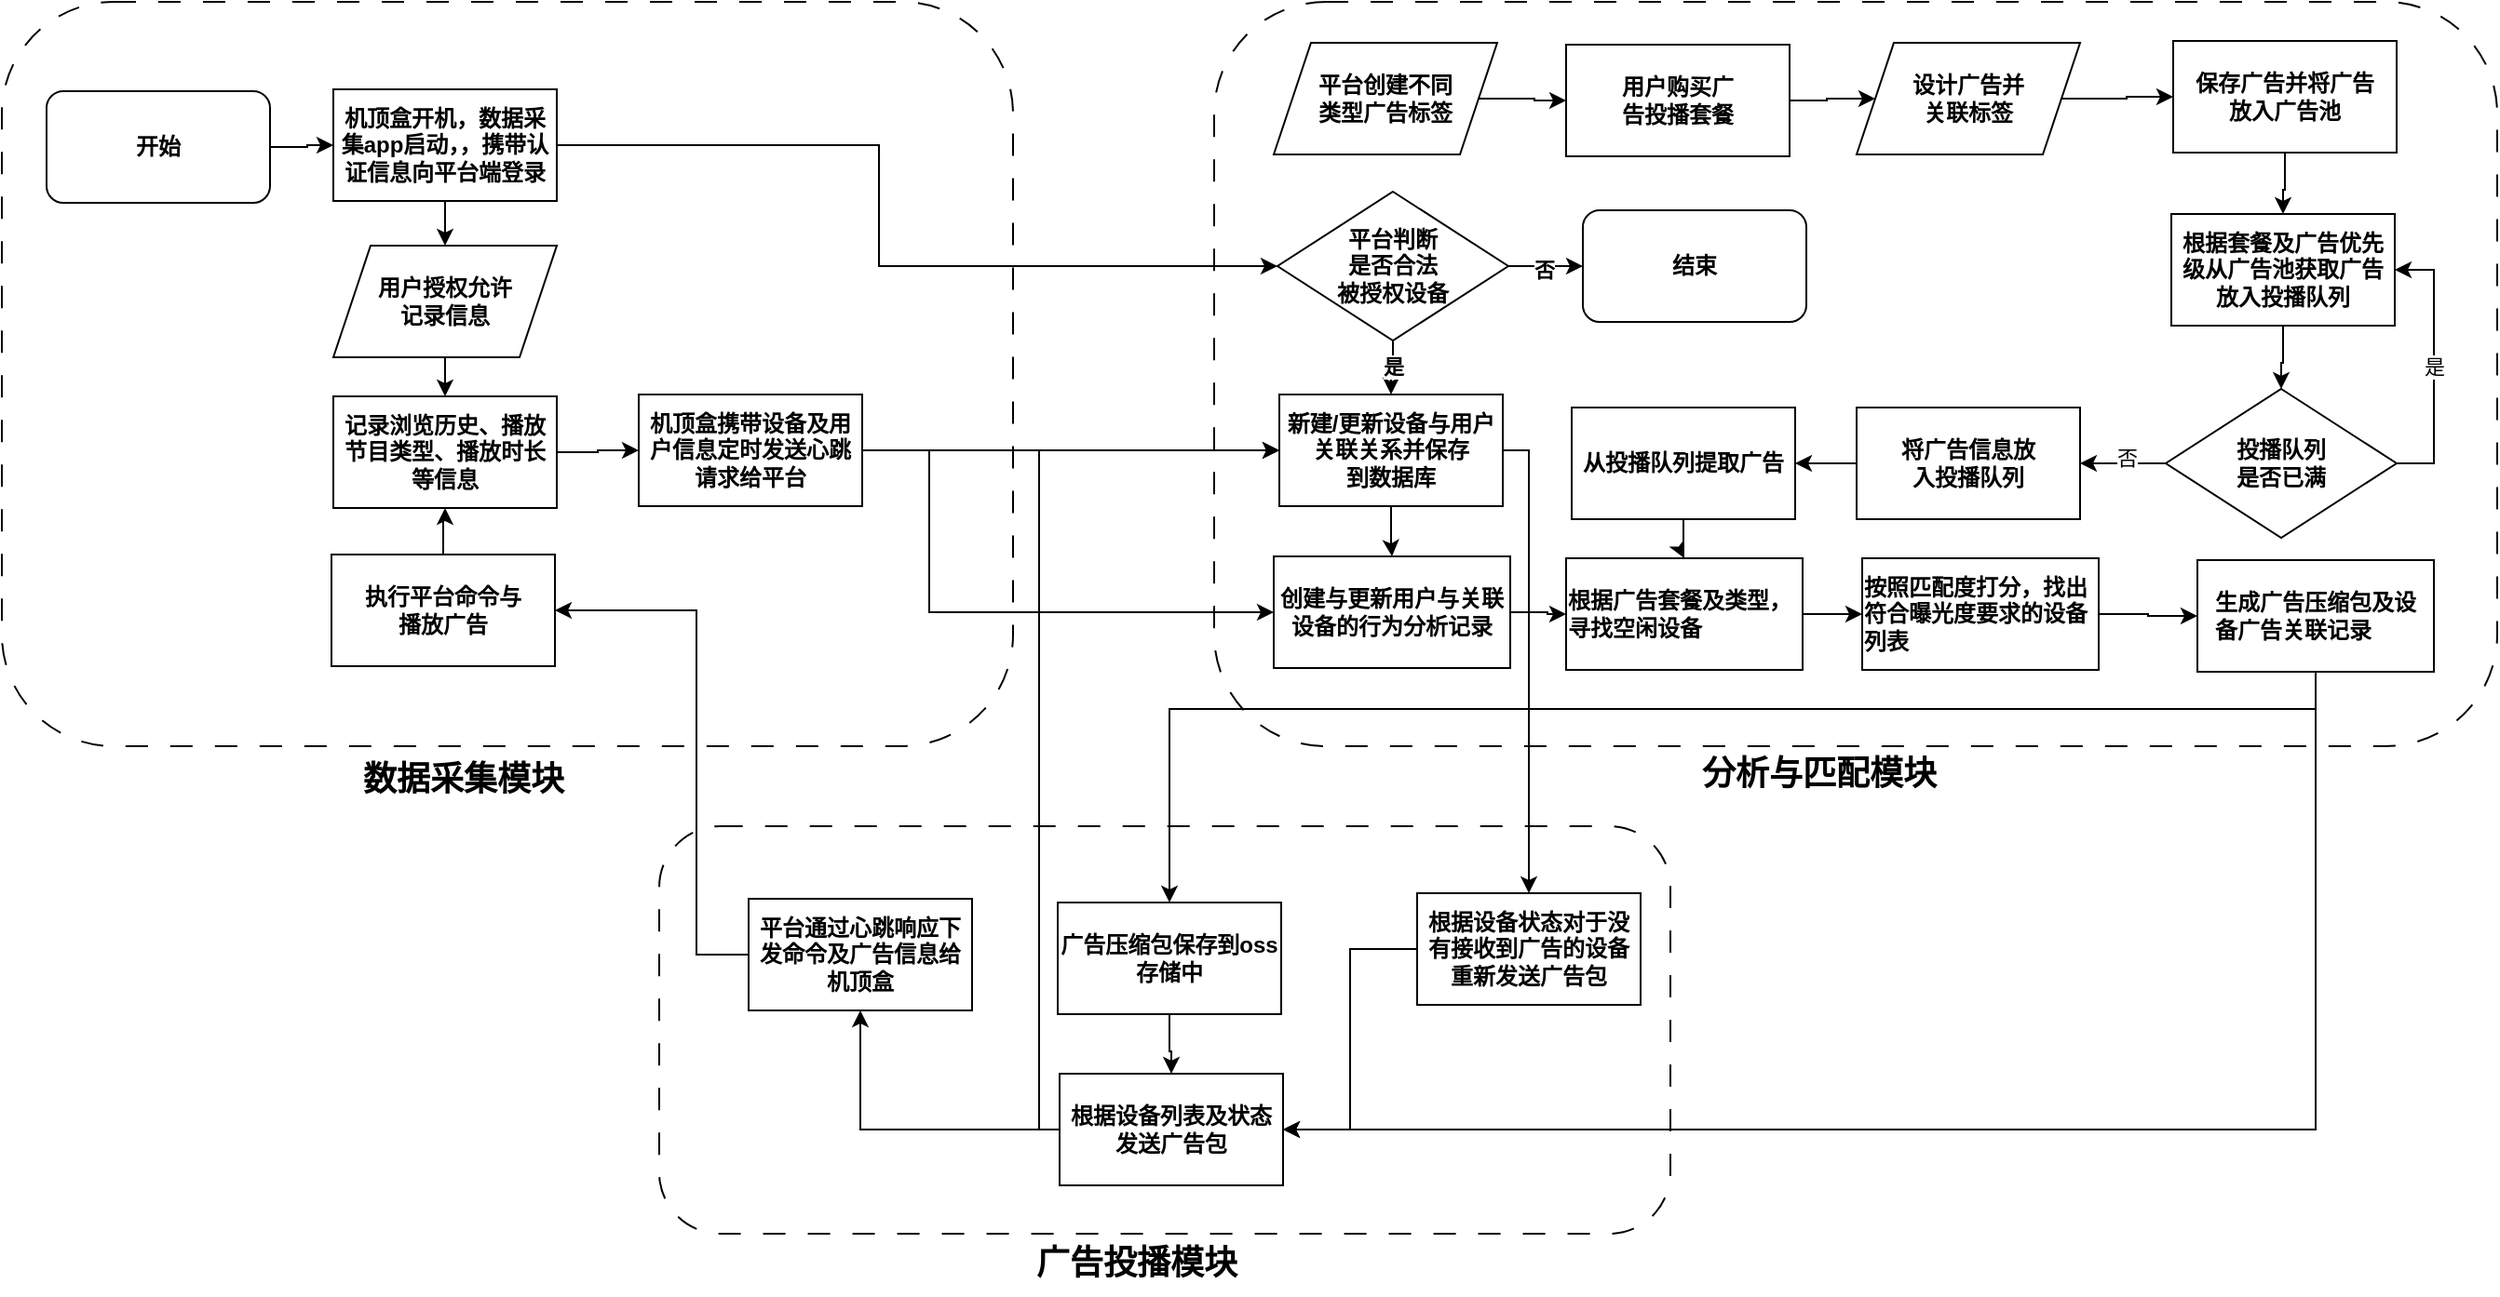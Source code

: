 <mxfile version="24.7.17">
  <diagram id="C5RBs43oDa-KdzZeNtuy" name="Page-1">
    <mxGraphModel dx="2509" dy="1249" grid="0" gridSize="10" guides="0" tooltips="1" connect="1" arrows="1" fold="1" page="0" pageScale="1" pageWidth="827" pageHeight="1169" math="0" shadow="0">
      <root>
        <mxCell id="WIyWlLk6GJQsqaUBKTNV-0" />
        <mxCell id="WIyWlLk6GJQsqaUBKTNV-1" parent="WIyWlLk6GJQsqaUBKTNV-0" />
        <mxCell id="5vN8rXRsK1bDS0_Dt-l9-66" value="" style="rounded=1;whiteSpace=wrap;html=1;fillColor=none;dashed=1;dashPattern=12 12;" vertex="1" parent="WIyWlLk6GJQsqaUBKTNV-1">
          <mxGeometry x="490" y="193" width="689" height="400" as="geometry" />
        </mxCell>
        <mxCell id="5vN8rXRsK1bDS0_Dt-l9-14" value="" style="rounded=1;whiteSpace=wrap;html=1;fillColor=none;dashed=1;dashPattern=12 12;" vertex="1" parent="WIyWlLk6GJQsqaUBKTNV-1">
          <mxGeometry x="192" y="636" width="543" height="219" as="geometry" />
        </mxCell>
        <mxCell id="5vN8rXRsK1bDS0_Dt-l9-3" value="" style="rounded=1;whiteSpace=wrap;html=1;fillColor=none;dashed=1;dashPattern=12 12;" vertex="1" parent="WIyWlLk6GJQsqaUBKTNV-1">
          <mxGeometry x="-161" y="193" width="543" height="400" as="geometry" />
        </mxCell>
        <mxCell id="vrMutl9Br54j6cZ6q9lH-99" value="" style="edgeStyle=orthogonalEdgeStyle;rounded=0;orthogonalLoop=1;jettySize=auto;html=1;fontStyle=1" parent="WIyWlLk6GJQsqaUBKTNV-1" source="vrMutl9Br54j6cZ6q9lH-91" target="vrMutl9Br54j6cZ6q9lH-92" edge="1">
          <mxGeometry relative="1" as="geometry" />
        </mxCell>
        <mxCell id="vrMutl9Br54j6cZ6q9lH-91" value="开始" style="rounded=1;whiteSpace=wrap;html=1;fontStyle=1" parent="WIyWlLk6GJQsqaUBKTNV-1" vertex="1">
          <mxGeometry x="-137" y="241" width="120" height="60" as="geometry" />
        </mxCell>
        <mxCell id="vrMutl9Br54j6cZ6q9lH-100" value="" style="edgeStyle=orthogonalEdgeStyle;rounded=0;orthogonalLoop=1;jettySize=auto;html=1;fontStyle=1" parent="WIyWlLk6GJQsqaUBKTNV-1" source="vrMutl9Br54j6cZ6q9lH-92" target="vrMutl9Br54j6cZ6q9lH-93" edge="1">
          <mxGeometry relative="1" as="geometry">
            <Array as="points">
              <mxPoint x="310" y="270" />
              <mxPoint x="310" y="335" />
            </Array>
          </mxGeometry>
        </mxCell>
        <mxCell id="5vN8rXRsK1bDS0_Dt-l9-29" value="" style="edgeStyle=orthogonalEdgeStyle;rounded=0;orthogonalLoop=1;jettySize=auto;html=1;" edge="1" parent="WIyWlLk6GJQsqaUBKTNV-1" source="vrMutl9Br54j6cZ6q9lH-92" target="5vN8rXRsK1bDS0_Dt-l9-27">
          <mxGeometry relative="1" as="geometry" />
        </mxCell>
        <mxCell id="vrMutl9Br54j6cZ6q9lH-92" value="机顶盒开机，数据采集app启动，，携带认证信息向平台端登录" style="rounded=0;whiteSpace=wrap;html=1;fontStyle=1" parent="WIyWlLk6GJQsqaUBKTNV-1" vertex="1">
          <mxGeometry x="17" y="240" width="120" height="60" as="geometry" />
        </mxCell>
        <mxCell id="vrMutl9Br54j6cZ6q9lH-102" value="" style="edgeStyle=orthogonalEdgeStyle;rounded=0;orthogonalLoop=1;jettySize=auto;html=1;fontStyle=1" parent="WIyWlLk6GJQsqaUBKTNV-1" source="vrMutl9Br54j6cZ6q9lH-93" target="vrMutl9Br54j6cZ6q9lH-94" edge="1">
          <mxGeometry relative="1" as="geometry" />
        </mxCell>
        <mxCell id="vrMutl9Br54j6cZ6q9lH-105" value="否" style="edgeLabel;html=1;align=center;verticalAlign=middle;resizable=0;points=[];fontStyle=1" parent="vrMutl9Br54j6cZ6q9lH-102" vertex="1" connectable="0">
          <mxGeometry x="-0.048" y="-2" relative="1" as="geometry">
            <mxPoint as="offset" />
          </mxGeometry>
        </mxCell>
        <mxCell id="vrMutl9Br54j6cZ6q9lH-103" value="" style="edgeStyle=orthogonalEdgeStyle;rounded=0;orthogonalLoop=1;jettySize=auto;html=1;fontStyle=1;exitX=0.5;exitY=1;exitDx=0;exitDy=0;" parent="WIyWlLk6GJQsqaUBKTNV-1" source="vrMutl9Br54j6cZ6q9lH-93" target="vrMutl9Br54j6cZ6q9lH-95" edge="1">
          <mxGeometry relative="1" as="geometry" />
        </mxCell>
        <mxCell id="vrMutl9Br54j6cZ6q9lH-104" value="是" style="edgeLabel;html=1;align=center;verticalAlign=middle;resizable=0;points=[];fontStyle=1" parent="vrMutl9Br54j6cZ6q9lH-103" vertex="1" connectable="0">
          <mxGeometry x="-0.077" relative="1" as="geometry">
            <mxPoint as="offset" />
          </mxGeometry>
        </mxCell>
        <mxCell id="vrMutl9Br54j6cZ6q9lH-93" value="平台判断&lt;div&gt;是否合法&lt;div&gt;被授权设备&lt;/div&gt;&lt;/div&gt;" style="rhombus;whiteSpace=wrap;html=1;fontStyle=1" parent="WIyWlLk6GJQsqaUBKTNV-1" vertex="1">
          <mxGeometry x="524" y="295" width="124" height="80" as="geometry" />
        </mxCell>
        <mxCell id="vrMutl9Br54j6cZ6q9lH-94" value="结束" style="rounded=1;whiteSpace=wrap;html=1;fontStyle=1" parent="WIyWlLk6GJQsqaUBKTNV-1" vertex="1">
          <mxGeometry x="688" y="305" width="120" height="60" as="geometry" />
        </mxCell>
        <mxCell id="5vN8rXRsK1bDS0_Dt-l9-33" value="" style="edgeStyle=orthogonalEdgeStyle;rounded=0;orthogonalLoop=1;jettySize=auto;html=1;" edge="1" parent="WIyWlLk6GJQsqaUBKTNV-1" source="vrMutl9Br54j6cZ6q9lH-95" target="5vN8rXRsK1bDS0_Dt-l9-32">
          <mxGeometry relative="1" as="geometry" />
        </mxCell>
        <mxCell id="vrMutl9Br54j6cZ6q9lH-95" value="新建/更新设备与用户关联关系并保存&lt;div&gt;到数据库&lt;/div&gt;" style="rounded=0;whiteSpace=wrap;html=1;fontStyle=1" parent="WIyWlLk6GJQsqaUBKTNV-1" vertex="1">
          <mxGeometry x="525" y="404" width="120" height="60" as="geometry" />
        </mxCell>
        <mxCell id="5vN8rXRsK1bDS0_Dt-l9-49" value="" style="edgeStyle=orthogonalEdgeStyle;rounded=0;orthogonalLoop=1;jettySize=auto;html=1;" edge="1" parent="WIyWlLk6GJQsqaUBKTNV-1" source="vrMutl9Br54j6cZ6q9lH-107" target="5vN8rXRsK1bDS0_Dt-l9-48">
          <mxGeometry relative="1" as="geometry" />
        </mxCell>
        <mxCell id="vrMutl9Br54j6cZ6q9lH-107" value="保存广告并将&lt;span style=&quot;background-color: initial;&quot;&gt;广告&lt;/span&gt;&lt;div&gt;&lt;span style=&quot;background-color: initial;&quot;&gt;放入广告池&lt;/span&gt;&lt;/div&gt;" style="rounded=0;whiteSpace=wrap;html=1;fontStyle=1" parent="WIyWlLk6GJQsqaUBKTNV-1" vertex="1">
          <mxGeometry x="1005" y="214" width="120" height="60" as="geometry" />
        </mxCell>
        <mxCell id="vrMutl9Br54j6cZ6q9lH-124" value="" style="edgeStyle=orthogonalEdgeStyle;rounded=0;orthogonalLoop=1;jettySize=auto;html=1;fontStyle=1" parent="WIyWlLk6GJQsqaUBKTNV-1" source="vrMutl9Br54j6cZ6q9lH-109" edge="1">
          <mxGeometry relative="1" as="geometry">
            <mxPoint x="1310.091" y="302.003" as="targetPoint" />
          </mxGeometry>
        </mxCell>
        <mxCell id="vrMutl9Br54j6cZ6q9lH-110" value="设计广告并&lt;div&gt;关联标签&lt;/div&gt;" style="shape=parallelogram;perimeter=parallelogramPerimeter;whiteSpace=wrap;html=1;fixedSize=1;fontStyle=1" parent="WIyWlLk6GJQsqaUBKTNV-1" vertex="1">
          <mxGeometry x="835" y="215" width="120" height="60" as="geometry" />
        </mxCell>
        <mxCell id="5vN8rXRsK1bDS0_Dt-l9-74" value="" style="edgeStyle=orthogonalEdgeStyle;rounded=0;orthogonalLoop=1;jettySize=auto;html=1;entryX=1;entryY=0.5;entryDx=0;entryDy=0;exitX=0.5;exitY=0;exitDx=0;exitDy=0;endArrow=none;endFill=0;startArrow=classic;startFill=1;" edge="1" parent="WIyWlLk6GJQsqaUBKTNV-1" source="5vN8rXRsK1bDS0_Dt-l9-77" target="vrMutl9Br54j6cZ6q9lH-95">
          <mxGeometry relative="1" as="geometry">
            <mxPoint x="381" y="437" as="targetPoint" />
            <Array as="points">
              <mxPoint x="659" y="671" />
              <mxPoint x="659" y="434" />
            </Array>
          </mxGeometry>
        </mxCell>
        <mxCell id="5vN8rXRsK1bDS0_Dt-l9-93" value="" style="edgeStyle=orthogonalEdgeStyle;rounded=0;orthogonalLoop=1;jettySize=auto;html=1;entryX=0;entryY=0.5;entryDx=0;entryDy=0;" edge="1" parent="WIyWlLk6GJQsqaUBKTNV-1" source="vrMutl9Br54j6cZ6q9lH-116" target="5vN8rXRsK1bDS0_Dt-l9-32">
          <mxGeometry relative="1" as="geometry">
            <mxPoint x="381" y="434" as="targetPoint" />
            <Array as="points">
              <mxPoint x="337" y="434" />
              <mxPoint x="337" y="521" />
            </Array>
          </mxGeometry>
        </mxCell>
        <mxCell id="5vN8rXRsK1bDS0_Dt-l9-97" value="" style="edgeStyle=orthogonalEdgeStyle;rounded=0;orthogonalLoop=1;jettySize=auto;html=1;entryX=0;entryY=0.5;entryDx=0;entryDy=0;" edge="1" parent="WIyWlLk6GJQsqaUBKTNV-1" source="vrMutl9Br54j6cZ6q9lH-116" target="vrMutl9Br54j6cZ6q9lH-95">
          <mxGeometry relative="1" as="geometry">
            <mxPoint x="381" y="434" as="targetPoint" />
          </mxGeometry>
        </mxCell>
        <mxCell id="vrMutl9Br54j6cZ6q9lH-116" value="机顶盒携带设备及用户信息定时发送心跳请求给平台" style="rounded=0;whiteSpace=wrap;html=1;fontStyle=1" parent="WIyWlLk6GJQsqaUBKTNV-1" vertex="1">
          <mxGeometry x="181" y="404" width="120" height="60" as="geometry" />
        </mxCell>
        <mxCell id="5vN8rXRsK1bDS0_Dt-l9-83" value="" style="edgeStyle=orthogonalEdgeStyle;rounded=0;orthogonalLoop=1;jettySize=auto;html=1;" edge="1" parent="WIyWlLk6GJQsqaUBKTNV-1" source="vrMutl9Br54j6cZ6q9lH-120" target="5vN8rXRsK1bDS0_Dt-l9-80">
          <mxGeometry relative="1" as="geometry" />
        </mxCell>
        <mxCell id="vrMutl9Br54j6cZ6q9lH-120" value="广告压缩包保存到oss存储中" style="whiteSpace=wrap;html=1;fontStyle=1" parent="WIyWlLk6GJQsqaUBKTNV-1" vertex="1">
          <mxGeometry x="406" y="677" width="120" height="60" as="geometry" />
        </mxCell>
        <mxCell id="vrMutl9Br54j6cZ6q9lH-147" value="" style="edgeStyle=orthogonalEdgeStyle;rounded=0;orthogonalLoop=1;jettySize=auto;html=1;fontStyle=1" parent="WIyWlLk6GJQsqaUBKTNV-1" source="vrMutl9Br54j6cZ6q9lH-121" edge="1">
          <mxGeometry relative="1" as="geometry">
            <mxPoint x="1310.091" y="543.003" as="targetPoint" />
          </mxGeometry>
        </mxCell>
        <mxCell id="vrMutl9Br54j6cZ6q9lH-148" value="" style="edgeStyle=orthogonalEdgeStyle;rounded=0;orthogonalLoop=1;jettySize=auto;html=1;fontStyle=1" parent="WIyWlLk6GJQsqaUBKTNV-1" source="vrMutl9Br54j6cZ6q9lH-146" edge="1">
          <mxGeometry relative="1" as="geometry">
            <mxPoint x="1310.091" y="624" as="targetPoint" />
          </mxGeometry>
        </mxCell>
        <mxCell id="5vN8rXRsK1bDS0_Dt-l9-4" value="&lt;b&gt;&lt;font style=&quot;font-size: 18px;&quot;&gt;数据采集模块&lt;/font&gt;&lt;/b&gt;" style="text;strokeColor=none;align=center;fillColor=none;html=1;verticalAlign=middle;whiteSpace=wrap;rounded=0;" vertex="1" parent="WIyWlLk6GJQsqaUBKTNV-1">
          <mxGeometry x="24" y="596" width="126" height="30" as="geometry" />
        </mxCell>
        <mxCell id="5vN8rXRsK1bDS0_Dt-l9-76" value="" style="edgeStyle=orthogonalEdgeStyle;rounded=0;orthogonalLoop=1;jettySize=auto;html=1;entryX=1;entryY=0.5;entryDx=0;entryDy=0;" edge="1" parent="WIyWlLk6GJQsqaUBKTNV-1" source="5vN8rXRsK1bDS0_Dt-l9-5" target="5vN8rXRsK1bDS0_Dt-l9-9">
          <mxGeometry relative="1" as="geometry">
            <mxPoint x="160" y="705" as="targetPoint" />
            <Array as="points">
              <mxPoint x="212" y="705" />
              <mxPoint x="212" y="520" />
            </Array>
          </mxGeometry>
        </mxCell>
        <mxCell id="5vN8rXRsK1bDS0_Dt-l9-5" value="平台通过心跳响应下发命令&lt;span style=&quot;background-color: initial;&quot;&gt;及广告信息给机顶盒&lt;/span&gt;" style="rounded=0;whiteSpace=wrap;html=1;fontStyle=1" vertex="1" parent="WIyWlLk6GJQsqaUBKTNV-1">
          <mxGeometry x="240" y="675" width="120" height="60" as="geometry" />
        </mxCell>
        <mxCell id="5vN8rXRsK1bDS0_Dt-l9-23" value="" style="edgeStyle=orthogonalEdgeStyle;rounded=0;orthogonalLoop=1;jettySize=auto;html=1;exitX=1;exitY=0.5;exitDx=0;exitDy=0;" edge="1" parent="WIyWlLk6GJQsqaUBKTNV-1" source="5vN8rXRsK1bDS0_Dt-l9-28" target="vrMutl9Br54j6cZ6q9lH-116">
          <mxGeometry relative="1" as="geometry" />
        </mxCell>
        <mxCell id="5vN8rXRsK1bDS0_Dt-l9-67" value="" style="edgeStyle=orthogonalEdgeStyle;rounded=0;orthogonalLoop=1;jettySize=auto;html=1;" edge="1" parent="WIyWlLk6GJQsqaUBKTNV-1" source="5vN8rXRsK1bDS0_Dt-l9-9" target="5vN8rXRsK1bDS0_Dt-l9-28">
          <mxGeometry relative="1" as="geometry" />
        </mxCell>
        <mxCell id="5vN8rXRsK1bDS0_Dt-l9-9" value="执行平台命令与&lt;div&gt;播放广告&lt;/div&gt;" style="rounded=0;whiteSpace=wrap;html=1;fontStyle=1" vertex="1" parent="WIyWlLk6GJQsqaUBKTNV-1">
          <mxGeometry x="16" y="490" width="120" height="60" as="geometry" />
        </mxCell>
        <mxCell id="5vN8rXRsK1bDS0_Dt-l9-13" value="&lt;b&gt;&lt;font style=&quot;font-size: 18px;&quot;&gt;分析与匹配&lt;/font&gt;&lt;/b&gt;&lt;b style=&quot;background-color: initial;&quot;&gt;&lt;font style=&quot;font-size: 18px;&quot;&gt;模块&lt;/font&gt;&lt;/b&gt;" style="text;strokeColor=none;align=center;fillColor=none;html=1;verticalAlign=middle;whiteSpace=wrap;rounded=0;" vertex="1" parent="WIyWlLk6GJQsqaUBKTNV-1">
          <mxGeometry x="730" y="591" width="170" height="34" as="geometry" />
        </mxCell>
        <mxCell id="5vN8rXRsK1bDS0_Dt-l9-17" value="" style="edgeStyle=orthogonalEdgeStyle;rounded=0;orthogonalLoop=1;jettySize=auto;html=1;fontStyle=1;entryX=0;entryY=0.5;entryDx=0;entryDy=0;" edge="1" parent="WIyWlLk6GJQsqaUBKTNV-1" source="vrMutl9Br54j6cZ6q9lH-110" target="vrMutl9Br54j6cZ6q9lH-107">
          <mxGeometry relative="1" as="geometry">
            <mxPoint x="658" y="251" as="sourcePoint" />
            <mxPoint x="692" y="250" as="targetPoint" />
          </mxGeometry>
        </mxCell>
        <mxCell id="5vN8rXRsK1bDS0_Dt-l9-38" value="" style="edgeStyle=orthogonalEdgeStyle;rounded=0;orthogonalLoop=1;jettySize=auto;html=1;" edge="1" parent="WIyWlLk6GJQsqaUBKTNV-1" source="5vN8rXRsK1bDS0_Dt-l9-18" target="5vN8rXRsK1bDS0_Dt-l9-36">
          <mxGeometry relative="1" as="geometry" />
        </mxCell>
        <mxCell id="5vN8rXRsK1bDS0_Dt-l9-18" value="平台创建不同&lt;div&gt;类型&lt;span style=&quot;background-color: initial;&quot;&gt;广告标签&lt;/span&gt;&lt;/div&gt;" style="shape=parallelogram;perimeter=parallelogramPerimeter;whiteSpace=wrap;html=1;fixedSize=1;fontStyle=1" vertex="1" parent="WIyWlLk6GJQsqaUBKTNV-1">
          <mxGeometry x="522" y="215" width="120" height="60" as="geometry" />
        </mxCell>
        <mxCell id="5vN8rXRsK1bDS0_Dt-l9-30" value="" style="edgeStyle=orthogonalEdgeStyle;rounded=0;orthogonalLoop=1;jettySize=auto;html=1;" edge="1" parent="WIyWlLk6GJQsqaUBKTNV-1" source="5vN8rXRsK1bDS0_Dt-l9-27" target="5vN8rXRsK1bDS0_Dt-l9-28">
          <mxGeometry relative="1" as="geometry" />
        </mxCell>
        <mxCell id="5vN8rXRsK1bDS0_Dt-l9-27" value="用户授权允许&lt;div&gt;记录信息&lt;/div&gt;" style="shape=parallelogram;perimeter=parallelogramPerimeter;whiteSpace=wrap;html=1;fixedSize=1;fontStyle=1" vertex="1" parent="WIyWlLk6GJQsqaUBKTNV-1">
          <mxGeometry x="17" y="324" width="120" height="60" as="geometry" />
        </mxCell>
        <mxCell id="5vN8rXRsK1bDS0_Dt-l9-28" value="记录浏览历史、播放节目类型、播放时长等信息" style="rounded=0;whiteSpace=wrap;html=1;fontStyle=1" vertex="1" parent="WIyWlLk6GJQsqaUBKTNV-1">
          <mxGeometry x="17" y="405" width="120" height="60" as="geometry" />
        </mxCell>
        <mxCell id="5vN8rXRsK1bDS0_Dt-l9-61" value="" style="edgeStyle=orthogonalEdgeStyle;rounded=0;orthogonalLoop=1;jettySize=auto;html=1;" edge="1" parent="WIyWlLk6GJQsqaUBKTNV-1" source="5vN8rXRsK1bDS0_Dt-l9-32" target="5vN8rXRsK1bDS0_Dt-l9-56">
          <mxGeometry relative="1" as="geometry" />
        </mxCell>
        <mxCell id="5vN8rXRsK1bDS0_Dt-l9-32" value="创建与更新用户与关联设备的行为分析记录" style="rounded=0;whiteSpace=wrap;html=1;fontStyle=1" vertex="1" parent="WIyWlLk6GJQsqaUBKTNV-1">
          <mxGeometry x="522" y="491" width="127" height="60" as="geometry" />
        </mxCell>
        <mxCell id="5vN8rXRsK1bDS0_Dt-l9-39" value="" style="edgeStyle=orthogonalEdgeStyle;rounded=0;orthogonalLoop=1;jettySize=auto;html=1;" edge="1" parent="WIyWlLk6GJQsqaUBKTNV-1" source="5vN8rXRsK1bDS0_Dt-l9-36" target="vrMutl9Br54j6cZ6q9lH-110">
          <mxGeometry relative="1" as="geometry" />
        </mxCell>
        <mxCell id="5vN8rXRsK1bDS0_Dt-l9-36" value="用户购买广&lt;div&gt;告投播套餐&lt;/div&gt;" style="rounded=0;whiteSpace=wrap;html=1;fontStyle=1" vertex="1" parent="WIyWlLk6GJQsqaUBKTNV-1">
          <mxGeometry x="679" y="216" width="120" height="60" as="geometry" />
        </mxCell>
        <mxCell id="5vN8rXRsK1bDS0_Dt-l9-43" value="" style="edgeStyle=orthogonalEdgeStyle;rounded=0;orthogonalLoop=1;jettySize=auto;html=1;" edge="1" parent="WIyWlLk6GJQsqaUBKTNV-1" source="5vN8rXRsK1bDS0_Dt-l9-40" target="5vN8rXRsK1bDS0_Dt-l9-42">
          <mxGeometry relative="1" as="geometry" />
        </mxCell>
        <mxCell id="5vN8rXRsK1bDS0_Dt-l9-44" value="否" style="edgeLabel;html=1;align=center;verticalAlign=middle;resizable=0;points=[];" vertex="1" connectable="0" parent="5vN8rXRsK1bDS0_Dt-l9-43">
          <mxGeometry x="-0.06" y="-3" relative="1" as="geometry">
            <mxPoint as="offset" />
          </mxGeometry>
        </mxCell>
        <mxCell id="5vN8rXRsK1bDS0_Dt-l9-58" value="" style="edgeStyle=orthogonalEdgeStyle;rounded=0;orthogonalLoop=1;jettySize=auto;html=1;entryX=1;entryY=0.5;entryDx=0;entryDy=0;exitX=1;exitY=0.5;exitDx=0;exitDy=0;" edge="1" parent="WIyWlLk6GJQsqaUBKTNV-1" source="5vN8rXRsK1bDS0_Dt-l9-40" target="5vN8rXRsK1bDS0_Dt-l9-48">
          <mxGeometry relative="1" as="geometry">
            <mxPoint x="1207" y="441" as="targetPoint" />
          </mxGeometry>
        </mxCell>
        <mxCell id="5vN8rXRsK1bDS0_Dt-l9-59" value="是" style="edgeLabel;html=1;align=center;verticalAlign=middle;resizable=0;points=[];" vertex="1" connectable="0" parent="5vN8rXRsK1bDS0_Dt-l9-58">
          <mxGeometry x="0.003" relative="1" as="geometry">
            <mxPoint as="offset" />
          </mxGeometry>
        </mxCell>
        <mxCell id="5vN8rXRsK1bDS0_Dt-l9-40" value="投播队列&lt;div&gt;是否已满&lt;/div&gt;" style="rhombus;whiteSpace=wrap;html=1;fontStyle=1" vertex="1" parent="WIyWlLk6GJQsqaUBKTNV-1">
          <mxGeometry x="1001" y="401" width="124" height="80" as="geometry" />
        </mxCell>
        <mxCell id="5vN8rXRsK1bDS0_Dt-l9-53" value="" style="edgeStyle=orthogonalEdgeStyle;rounded=0;orthogonalLoop=1;jettySize=auto;html=1;" edge="1" parent="WIyWlLk6GJQsqaUBKTNV-1" source="5vN8rXRsK1bDS0_Dt-l9-42" target="5vN8rXRsK1bDS0_Dt-l9-51">
          <mxGeometry relative="1" as="geometry">
            <mxPoint x="755" y="441" as="targetPoint" />
          </mxGeometry>
        </mxCell>
        <mxCell id="5vN8rXRsK1bDS0_Dt-l9-42" value="将广告信息放&lt;div&gt;入投播队列&lt;/div&gt;" style="rounded=0;whiteSpace=wrap;html=1;fontStyle=1" vertex="1" parent="WIyWlLk6GJQsqaUBKTNV-1">
          <mxGeometry x="835" y="411" width="120" height="60" as="geometry" />
        </mxCell>
        <mxCell id="5vN8rXRsK1bDS0_Dt-l9-50" value="" style="edgeStyle=orthogonalEdgeStyle;rounded=0;orthogonalLoop=1;jettySize=auto;html=1;" edge="1" parent="WIyWlLk6GJQsqaUBKTNV-1" source="5vN8rXRsK1bDS0_Dt-l9-48" target="5vN8rXRsK1bDS0_Dt-l9-40">
          <mxGeometry relative="1" as="geometry" />
        </mxCell>
        <mxCell id="5vN8rXRsK1bDS0_Dt-l9-48" value="根据套餐及广告优先级从广告池获取广告放入投播队列" style="rounded=0;whiteSpace=wrap;html=1;fontStyle=1" vertex="1" parent="WIyWlLk6GJQsqaUBKTNV-1">
          <mxGeometry x="1004" y="307" width="120" height="60" as="geometry" />
        </mxCell>
        <mxCell id="5vN8rXRsK1bDS0_Dt-l9-60" value="" style="edgeStyle=orthogonalEdgeStyle;rounded=0;orthogonalLoop=1;jettySize=auto;html=1;" edge="1" parent="WIyWlLk6GJQsqaUBKTNV-1" source="5vN8rXRsK1bDS0_Dt-l9-51" target="5vN8rXRsK1bDS0_Dt-l9-56">
          <mxGeometry relative="1" as="geometry" />
        </mxCell>
        <mxCell id="5vN8rXRsK1bDS0_Dt-l9-51" value="从投播队列提取广告" style="rounded=0;whiteSpace=wrap;html=1;fontStyle=1" vertex="1" parent="WIyWlLk6GJQsqaUBKTNV-1">
          <mxGeometry x="682" y="411" width="120" height="60" as="geometry" />
        </mxCell>
        <mxCell id="5vN8rXRsK1bDS0_Dt-l9-63" value="" style="edgeStyle=orthogonalEdgeStyle;rounded=0;orthogonalLoop=1;jettySize=auto;html=1;" edge="1" parent="WIyWlLk6GJQsqaUBKTNV-1" source="5vN8rXRsK1bDS0_Dt-l9-56" target="5vN8rXRsK1bDS0_Dt-l9-62">
          <mxGeometry relative="1" as="geometry" />
        </mxCell>
        <mxCell id="5vN8rXRsK1bDS0_Dt-l9-56" value="&lt;div style=&quot;text-align: start;&quot;&gt;根据广告套餐及类型，寻找空闲设备&lt;/div&gt;" style="rounded=0;whiteSpace=wrap;html=1;fontStyle=1" vertex="1" parent="WIyWlLk6GJQsqaUBKTNV-1">
          <mxGeometry x="679" y="492" width="127" height="60" as="geometry" />
        </mxCell>
        <mxCell id="5vN8rXRsK1bDS0_Dt-l9-65" value="" style="edgeStyle=orthogonalEdgeStyle;rounded=0;orthogonalLoop=1;jettySize=auto;html=1;" edge="1" parent="WIyWlLk6GJQsqaUBKTNV-1" source="5vN8rXRsK1bDS0_Dt-l9-62" target="5vN8rXRsK1bDS0_Dt-l9-64">
          <mxGeometry relative="1" as="geometry" />
        </mxCell>
        <mxCell id="5vN8rXRsK1bDS0_Dt-l9-62" value="&lt;div style=&quot;text-align: start;&quot;&gt;按照匹配度打分，找出符合曝光度要求的设备列表&lt;/div&gt;" style="rounded=0;whiteSpace=wrap;html=1;fontStyle=1" vertex="1" parent="WIyWlLk6GJQsqaUBKTNV-1">
          <mxGeometry x="838" y="492" width="127" height="60" as="geometry" />
        </mxCell>
        <mxCell id="5vN8rXRsK1bDS0_Dt-l9-70" value="" style="edgeStyle=orthogonalEdgeStyle;rounded=0;orthogonalLoop=1;jettySize=auto;html=1;entryX=0.5;entryY=0;entryDx=0;entryDy=0;" edge="1" parent="WIyWlLk6GJQsqaUBKTNV-1" source="5vN8rXRsK1bDS0_Dt-l9-64" target="vrMutl9Br54j6cZ6q9lH-120">
          <mxGeometry relative="1" as="geometry">
            <mxPoint x="1081.5" y="623.0" as="targetPoint" />
            <Array as="points">
              <mxPoint x="1082" y="573" />
              <mxPoint x="466" y="573" />
            </Array>
          </mxGeometry>
        </mxCell>
        <mxCell id="5vN8rXRsK1bDS0_Dt-l9-85" value="" style="edgeStyle=orthogonalEdgeStyle;rounded=0;orthogonalLoop=1;jettySize=auto;html=1;entryX=1;entryY=0.5;entryDx=0;entryDy=0;" edge="1" parent="WIyWlLk6GJQsqaUBKTNV-1" source="5vN8rXRsK1bDS0_Dt-l9-64" target="5vN8rXRsK1bDS0_Dt-l9-80">
          <mxGeometry relative="1" as="geometry">
            <mxPoint x="1081.5" y="633" as="targetPoint" />
            <Array as="points">
              <mxPoint x="1082" y="799" />
            </Array>
          </mxGeometry>
        </mxCell>
        <mxCell id="5vN8rXRsK1bDS0_Dt-l9-64" value="&lt;div style=&quot;text-align: start;&quot;&gt;生成广告压缩包及&lt;span style=&quot;background-color: initial;&quot;&gt;设&lt;/span&gt;&lt;/div&gt;&lt;div style=&quot;text-align: start;&quot;&gt;&lt;span style=&quot;background-color: initial;&quot;&gt;备&lt;/span&gt;&lt;span style=&quot;background-color: initial;&quot;&gt;广告关联记录&lt;/span&gt;&lt;/div&gt;" style="rounded=0;whiteSpace=wrap;html=1;fontStyle=1" vertex="1" parent="WIyWlLk6GJQsqaUBKTNV-1">
          <mxGeometry x="1018" y="493" width="127" height="60" as="geometry" />
        </mxCell>
        <mxCell id="5vN8rXRsK1bDS0_Dt-l9-90" value="" style="edgeStyle=orthogonalEdgeStyle;rounded=0;orthogonalLoop=1;jettySize=auto;html=1;entryX=1;entryY=0.5;entryDx=0;entryDy=0;" edge="1" parent="WIyWlLk6GJQsqaUBKTNV-1" source="5vN8rXRsK1bDS0_Dt-l9-77" target="5vN8rXRsK1bDS0_Dt-l9-80">
          <mxGeometry relative="1" as="geometry">
            <mxPoint x="659" y="812" as="targetPoint" />
          </mxGeometry>
        </mxCell>
        <mxCell id="5vN8rXRsK1bDS0_Dt-l9-77" value="根据设备状态对于没有接收到广告的设备重新发送广告包" style="whiteSpace=wrap;html=1;fontStyle=1" vertex="1" parent="WIyWlLk6GJQsqaUBKTNV-1">
          <mxGeometry x="599" y="672" width="120" height="60" as="geometry" />
        </mxCell>
        <mxCell id="5vN8rXRsK1bDS0_Dt-l9-87" value="" style="edgeStyle=orthogonalEdgeStyle;rounded=0;orthogonalLoop=1;jettySize=auto;html=1;entryX=0;entryY=0.5;entryDx=0;entryDy=0;" edge="1" parent="WIyWlLk6GJQsqaUBKTNV-1" source="5vN8rXRsK1bDS0_Dt-l9-80" target="vrMutl9Br54j6cZ6q9lH-95">
          <mxGeometry relative="1" as="geometry">
            <mxPoint x="327" y="799" as="targetPoint" />
            <Array as="points">
              <mxPoint x="396" y="799" />
              <mxPoint x="396" y="434" />
            </Array>
          </mxGeometry>
        </mxCell>
        <mxCell id="5vN8rXRsK1bDS0_Dt-l9-95" value="" style="edgeStyle=orthogonalEdgeStyle;rounded=0;orthogonalLoop=1;jettySize=auto;html=1;entryX=0.5;entryY=1;entryDx=0;entryDy=0;" edge="1" parent="WIyWlLk6GJQsqaUBKTNV-1" source="5vN8rXRsK1bDS0_Dt-l9-80" target="5vN8rXRsK1bDS0_Dt-l9-5">
          <mxGeometry relative="1" as="geometry">
            <mxPoint x="327" y="799" as="targetPoint" />
          </mxGeometry>
        </mxCell>
        <mxCell id="5vN8rXRsK1bDS0_Dt-l9-80" value="根据设备列表及状态发送广告包" style="whiteSpace=wrap;html=1;fontStyle=1" vertex="1" parent="WIyWlLk6GJQsqaUBKTNV-1">
          <mxGeometry x="407" y="769" width="120" height="60" as="geometry" />
        </mxCell>
        <mxCell id="5vN8rXRsK1bDS0_Dt-l9-88" style="edgeStyle=orthogonalEdgeStyle;rounded=0;orthogonalLoop=1;jettySize=auto;html=1;exitX=0.5;exitY=1;exitDx=0;exitDy=0;" edge="1" parent="WIyWlLk6GJQsqaUBKTNV-1" source="5vN8rXRsK1bDS0_Dt-l9-14" target="5vN8rXRsK1bDS0_Dt-l9-14">
          <mxGeometry relative="1" as="geometry" />
        </mxCell>
        <mxCell id="5vN8rXRsK1bDS0_Dt-l9-91" value="&lt;b&gt;&lt;font style=&quot;font-size: 18px;&quot;&gt;广告投播模块&lt;/font&gt;&lt;/b&gt;" style="text;strokeColor=none;align=center;fillColor=none;html=1;verticalAlign=middle;whiteSpace=wrap;rounded=0;" vertex="1" parent="WIyWlLk6GJQsqaUBKTNV-1">
          <mxGeometry x="377" y="854" width="143" height="34" as="geometry" />
        </mxCell>
      </root>
    </mxGraphModel>
  </diagram>
</mxfile>
